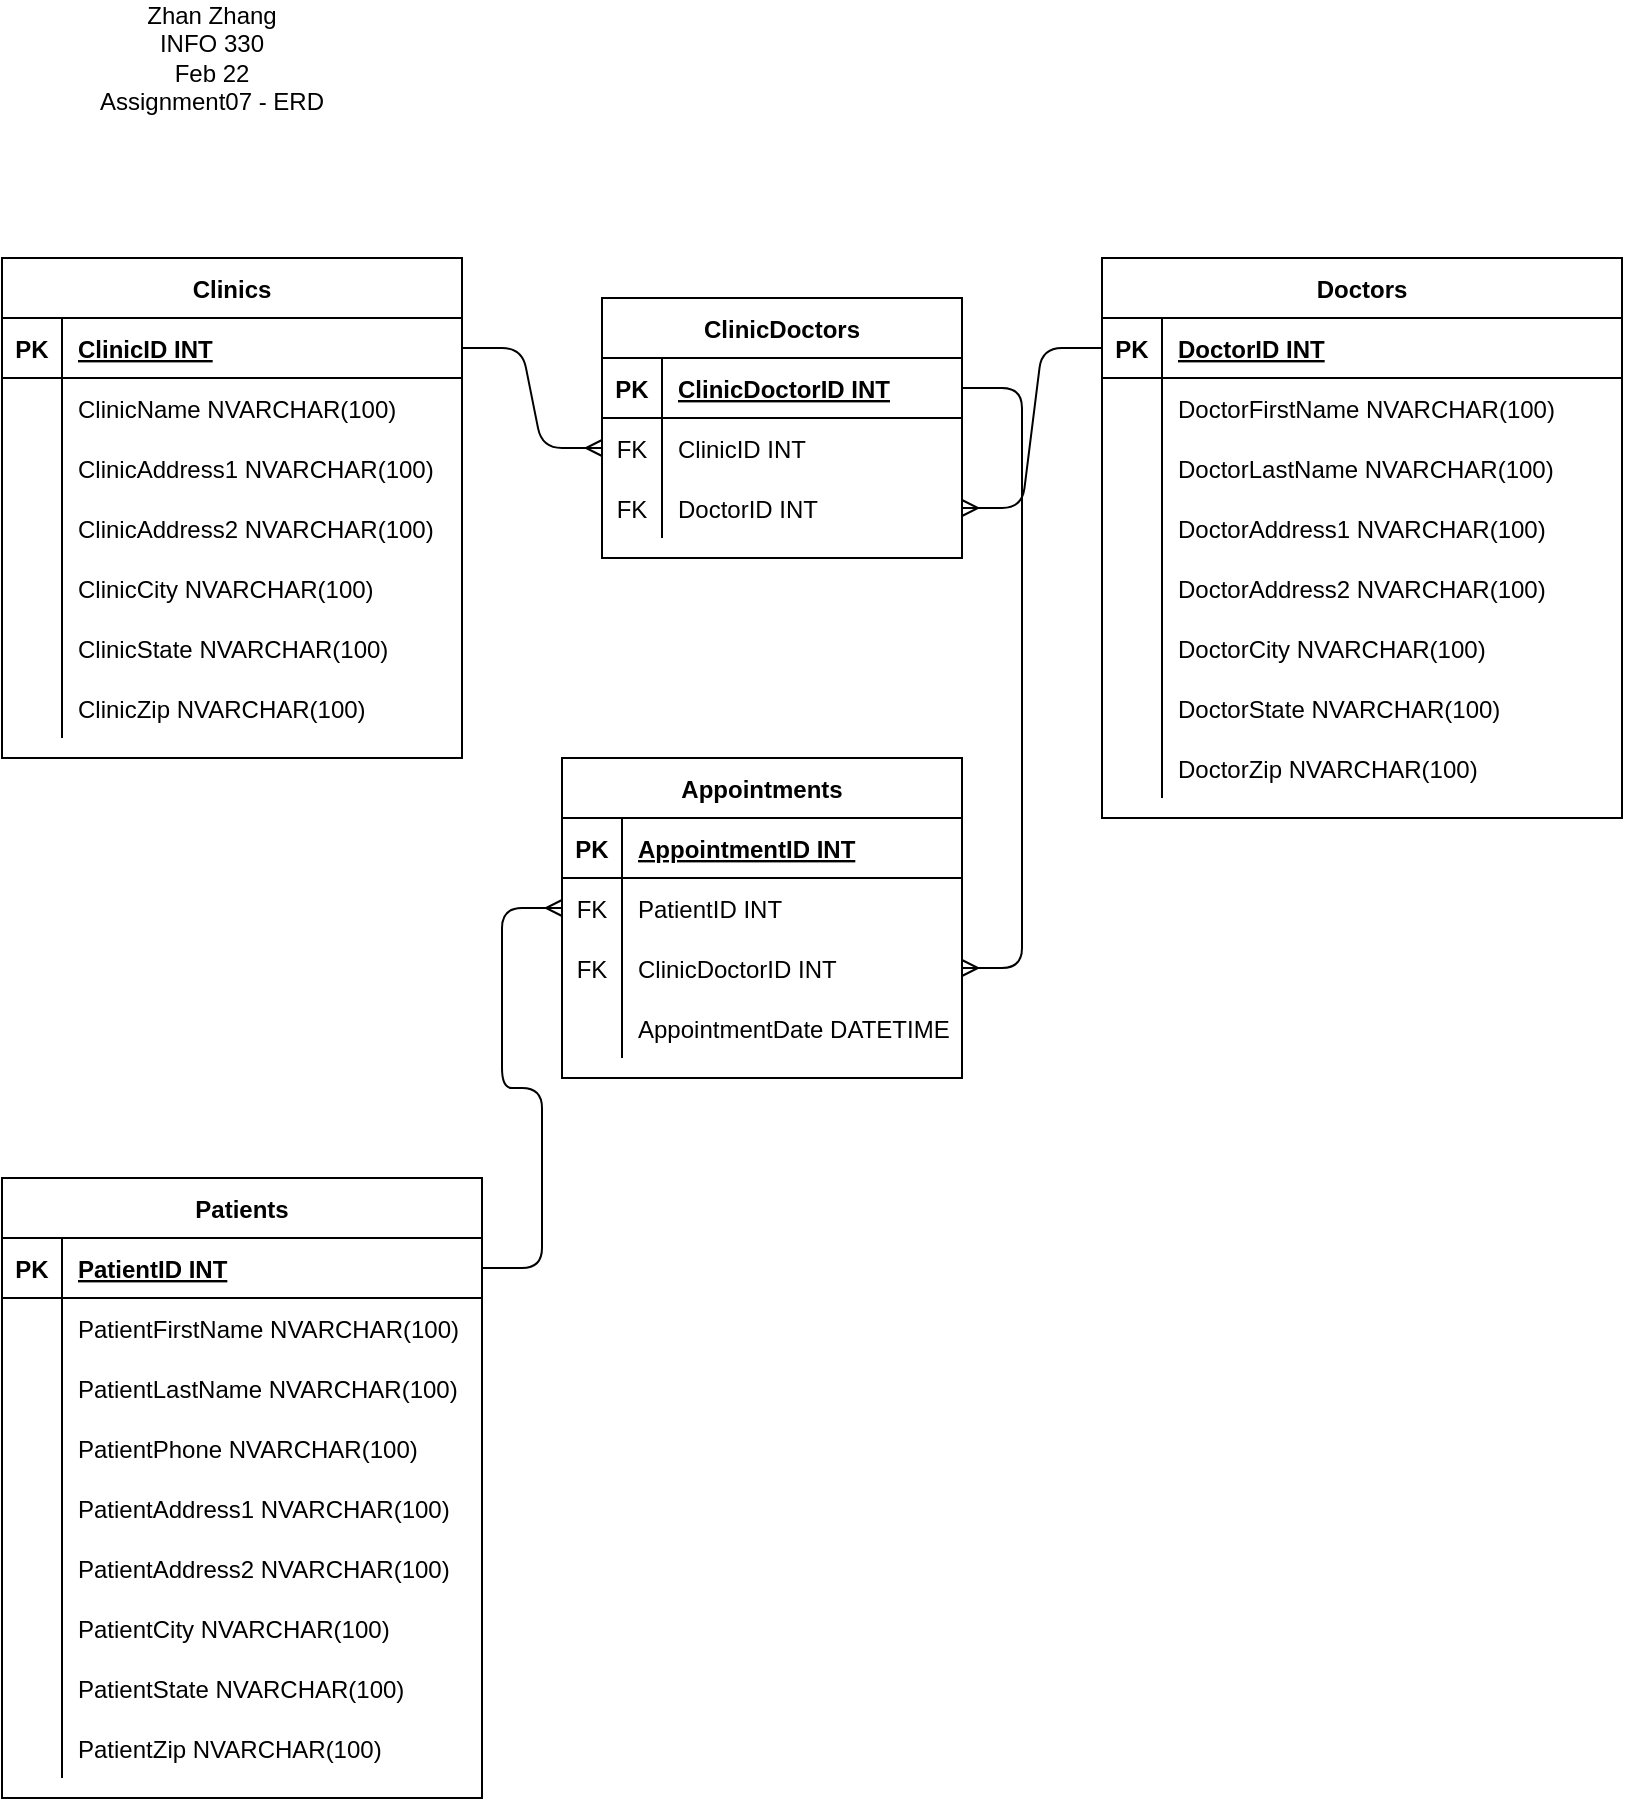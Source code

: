 <mxfile version="14.3.0" type="device"><diagram id="aF7UQTF5uLrmJ9VG8_SE" name="Page-1"><mxGraphModel dx="1246" dy="657" grid="1" gridSize="10" guides="1" tooltips="1" connect="1" arrows="1" fold="1" page="1" pageScale="1" pageWidth="850" pageHeight="1100" math="0" shadow="0"><root><mxCell id="0"/><mxCell id="1" parent="0"/><mxCell id="ycX-YmYcvT_QEKWOyHfh-1" value="Doctors" style="shape=table;startSize=30;container=1;collapsible=1;childLayout=tableLayout;fixedRows=1;rowLines=0;fontStyle=1;align=center;resizeLast=1;" vertex="1" parent="1"><mxGeometry x="580" y="170" width="260" height="280" as="geometry"/></mxCell><mxCell id="ycX-YmYcvT_QEKWOyHfh-2" value="" style="shape=partialRectangle;collapsible=0;dropTarget=0;pointerEvents=0;fillColor=none;top=0;left=0;bottom=1;right=0;points=[[0,0.5],[1,0.5]];portConstraint=eastwest;" vertex="1" parent="ycX-YmYcvT_QEKWOyHfh-1"><mxGeometry y="30" width="260" height="30" as="geometry"/></mxCell><mxCell id="ycX-YmYcvT_QEKWOyHfh-3" value="PK" style="shape=partialRectangle;connectable=0;fillColor=none;top=0;left=0;bottom=0;right=0;fontStyle=1;overflow=hidden;" vertex="1" parent="ycX-YmYcvT_QEKWOyHfh-2"><mxGeometry width="30" height="30" as="geometry"/></mxCell><mxCell id="ycX-YmYcvT_QEKWOyHfh-4" value="DoctorID INT" style="shape=partialRectangle;connectable=0;fillColor=none;top=0;left=0;bottom=0;right=0;align=left;spacingLeft=6;fontStyle=5;overflow=hidden;" vertex="1" parent="ycX-YmYcvT_QEKWOyHfh-2"><mxGeometry x="30" width="230" height="30" as="geometry"/></mxCell><mxCell id="ycX-YmYcvT_QEKWOyHfh-5" value="" style="shape=partialRectangle;collapsible=0;dropTarget=0;pointerEvents=0;fillColor=none;top=0;left=0;bottom=0;right=0;points=[[0,0.5],[1,0.5]];portConstraint=eastwest;" vertex="1" parent="ycX-YmYcvT_QEKWOyHfh-1"><mxGeometry y="60" width="260" height="30" as="geometry"/></mxCell><mxCell id="ycX-YmYcvT_QEKWOyHfh-6" value="" style="shape=partialRectangle;connectable=0;fillColor=none;top=0;left=0;bottom=0;right=0;editable=1;overflow=hidden;" vertex="1" parent="ycX-YmYcvT_QEKWOyHfh-5"><mxGeometry width="30" height="30" as="geometry"/></mxCell><mxCell id="ycX-YmYcvT_QEKWOyHfh-7" value="DoctorFirstName NVARCHAR(100)" style="shape=partialRectangle;connectable=0;fillColor=none;top=0;left=0;bottom=0;right=0;align=left;spacingLeft=6;overflow=hidden;" vertex="1" parent="ycX-YmYcvT_QEKWOyHfh-5"><mxGeometry x="30" width="230" height="30" as="geometry"/></mxCell><mxCell id="ycX-YmYcvT_QEKWOyHfh-8" value="" style="shape=partialRectangle;collapsible=0;dropTarget=0;pointerEvents=0;fillColor=none;top=0;left=0;bottom=0;right=0;points=[[0,0.5],[1,0.5]];portConstraint=eastwest;" vertex="1" parent="ycX-YmYcvT_QEKWOyHfh-1"><mxGeometry y="90" width="260" height="30" as="geometry"/></mxCell><mxCell id="ycX-YmYcvT_QEKWOyHfh-9" value="" style="shape=partialRectangle;connectable=0;fillColor=none;top=0;left=0;bottom=0;right=0;editable=1;overflow=hidden;" vertex="1" parent="ycX-YmYcvT_QEKWOyHfh-8"><mxGeometry width="30" height="30" as="geometry"/></mxCell><mxCell id="ycX-YmYcvT_QEKWOyHfh-10" value="DoctorLastName NVARCHAR(100)" style="shape=partialRectangle;connectable=0;fillColor=none;top=0;left=0;bottom=0;right=0;align=left;spacingLeft=6;overflow=hidden;" vertex="1" parent="ycX-YmYcvT_QEKWOyHfh-8"><mxGeometry x="30" width="230" height="30" as="geometry"/></mxCell><mxCell id="ycX-YmYcvT_QEKWOyHfh-11" value="" style="shape=partialRectangle;collapsible=0;dropTarget=0;pointerEvents=0;fillColor=none;top=0;left=0;bottom=0;right=0;points=[[0,0.5],[1,0.5]];portConstraint=eastwest;" vertex="1" parent="ycX-YmYcvT_QEKWOyHfh-1"><mxGeometry y="120" width="260" height="30" as="geometry"/></mxCell><mxCell id="ycX-YmYcvT_QEKWOyHfh-12" value="" style="shape=partialRectangle;connectable=0;fillColor=none;top=0;left=0;bottom=0;right=0;editable=1;overflow=hidden;" vertex="1" parent="ycX-YmYcvT_QEKWOyHfh-11"><mxGeometry width="30" height="30" as="geometry"/></mxCell><mxCell id="ycX-YmYcvT_QEKWOyHfh-13" value="DoctorAddress1 NVARCHAR(100)" style="shape=partialRectangle;connectable=0;fillColor=none;top=0;left=0;bottom=0;right=0;align=left;spacingLeft=6;overflow=hidden;" vertex="1" parent="ycX-YmYcvT_QEKWOyHfh-11"><mxGeometry x="30" width="230" height="30" as="geometry"/></mxCell><mxCell id="ycX-YmYcvT_QEKWOyHfh-36" value="" style="shape=partialRectangle;collapsible=0;dropTarget=0;pointerEvents=0;fillColor=none;top=0;left=0;bottom=0;right=0;points=[[0,0.5],[1,0.5]];portConstraint=eastwest;" vertex="1" parent="ycX-YmYcvT_QEKWOyHfh-1"><mxGeometry y="150" width="260" height="30" as="geometry"/></mxCell><mxCell id="ycX-YmYcvT_QEKWOyHfh-37" value="" style="shape=partialRectangle;connectable=0;fillColor=none;top=0;left=0;bottom=0;right=0;editable=1;overflow=hidden;" vertex="1" parent="ycX-YmYcvT_QEKWOyHfh-36"><mxGeometry width="30" height="30" as="geometry"/></mxCell><mxCell id="ycX-YmYcvT_QEKWOyHfh-38" value="DoctorAddress2 NVARCHAR(100)" style="shape=partialRectangle;connectable=0;fillColor=none;top=0;left=0;bottom=0;right=0;align=left;spacingLeft=6;overflow=hidden;" vertex="1" parent="ycX-YmYcvT_QEKWOyHfh-36"><mxGeometry x="30" width="230" height="30" as="geometry"/></mxCell><mxCell id="ycX-YmYcvT_QEKWOyHfh-39" value="" style="shape=partialRectangle;collapsible=0;dropTarget=0;pointerEvents=0;fillColor=none;top=0;left=0;bottom=0;right=0;points=[[0,0.5],[1,0.5]];portConstraint=eastwest;" vertex="1" parent="ycX-YmYcvT_QEKWOyHfh-1"><mxGeometry y="180" width="260" height="30" as="geometry"/></mxCell><mxCell id="ycX-YmYcvT_QEKWOyHfh-40" value="" style="shape=partialRectangle;connectable=0;fillColor=none;top=0;left=0;bottom=0;right=0;editable=1;overflow=hidden;" vertex="1" parent="ycX-YmYcvT_QEKWOyHfh-39"><mxGeometry width="30" height="30" as="geometry"/></mxCell><mxCell id="ycX-YmYcvT_QEKWOyHfh-41" value="DoctorCity NVARCHAR(100)" style="shape=partialRectangle;connectable=0;fillColor=none;top=0;left=0;bottom=0;right=0;align=left;spacingLeft=6;overflow=hidden;" vertex="1" parent="ycX-YmYcvT_QEKWOyHfh-39"><mxGeometry x="30" width="230" height="30" as="geometry"/></mxCell><mxCell id="ycX-YmYcvT_QEKWOyHfh-42" value="" style="shape=partialRectangle;collapsible=0;dropTarget=0;pointerEvents=0;fillColor=none;top=0;left=0;bottom=0;right=0;points=[[0,0.5],[1,0.5]];portConstraint=eastwest;" vertex="1" parent="ycX-YmYcvT_QEKWOyHfh-1"><mxGeometry y="210" width="260" height="30" as="geometry"/></mxCell><mxCell id="ycX-YmYcvT_QEKWOyHfh-43" value="" style="shape=partialRectangle;connectable=0;fillColor=none;top=0;left=0;bottom=0;right=0;editable=1;overflow=hidden;" vertex="1" parent="ycX-YmYcvT_QEKWOyHfh-42"><mxGeometry width="30" height="30" as="geometry"/></mxCell><mxCell id="ycX-YmYcvT_QEKWOyHfh-44" value="DoctorState NVARCHAR(100)" style="shape=partialRectangle;connectable=0;fillColor=none;top=0;left=0;bottom=0;right=0;align=left;spacingLeft=6;overflow=hidden;" vertex="1" parent="ycX-YmYcvT_QEKWOyHfh-42"><mxGeometry x="30" width="230" height="30" as="geometry"/></mxCell><mxCell id="ycX-YmYcvT_QEKWOyHfh-45" value="" style="shape=partialRectangle;collapsible=0;dropTarget=0;pointerEvents=0;fillColor=none;top=0;left=0;bottom=0;right=0;points=[[0,0.5],[1,0.5]];portConstraint=eastwest;" vertex="1" parent="ycX-YmYcvT_QEKWOyHfh-1"><mxGeometry y="240" width="260" height="30" as="geometry"/></mxCell><mxCell id="ycX-YmYcvT_QEKWOyHfh-46" value="" style="shape=partialRectangle;connectable=0;fillColor=none;top=0;left=0;bottom=0;right=0;editable=1;overflow=hidden;" vertex="1" parent="ycX-YmYcvT_QEKWOyHfh-45"><mxGeometry width="30" height="30" as="geometry"/></mxCell><mxCell id="ycX-YmYcvT_QEKWOyHfh-47" value="DoctorZip NVARCHAR(100)" style="shape=partialRectangle;connectable=0;fillColor=none;top=0;left=0;bottom=0;right=0;align=left;spacingLeft=6;overflow=hidden;" vertex="1" parent="ycX-YmYcvT_QEKWOyHfh-45"><mxGeometry x="30" width="230" height="30" as="geometry"/></mxCell><mxCell id="ycX-YmYcvT_QEKWOyHfh-14" value="Clinics" style="shape=table;startSize=30;container=1;collapsible=1;childLayout=tableLayout;fixedRows=1;rowLines=0;fontStyle=1;align=center;resizeLast=1;" vertex="1" parent="1"><mxGeometry x="30" y="170" width="230" height="250" as="geometry"/></mxCell><mxCell id="ycX-YmYcvT_QEKWOyHfh-15" value="" style="shape=partialRectangle;collapsible=0;dropTarget=0;pointerEvents=0;fillColor=none;top=0;left=0;bottom=1;right=0;points=[[0,0.5],[1,0.5]];portConstraint=eastwest;" vertex="1" parent="ycX-YmYcvT_QEKWOyHfh-14"><mxGeometry y="30" width="230" height="30" as="geometry"/></mxCell><mxCell id="ycX-YmYcvT_QEKWOyHfh-16" value="PK" style="shape=partialRectangle;connectable=0;fillColor=none;top=0;left=0;bottom=0;right=0;fontStyle=1;overflow=hidden;" vertex="1" parent="ycX-YmYcvT_QEKWOyHfh-15"><mxGeometry width="30" height="30" as="geometry"/></mxCell><mxCell id="ycX-YmYcvT_QEKWOyHfh-17" value="ClinicID INT" style="shape=partialRectangle;connectable=0;fillColor=none;top=0;left=0;bottom=0;right=0;align=left;spacingLeft=6;fontStyle=5;overflow=hidden;" vertex="1" parent="ycX-YmYcvT_QEKWOyHfh-15"><mxGeometry x="30" width="200" height="30" as="geometry"/></mxCell><mxCell id="ycX-YmYcvT_QEKWOyHfh-18" value="" style="shape=partialRectangle;collapsible=0;dropTarget=0;pointerEvents=0;fillColor=none;top=0;left=0;bottom=0;right=0;points=[[0,0.5],[1,0.5]];portConstraint=eastwest;" vertex="1" parent="ycX-YmYcvT_QEKWOyHfh-14"><mxGeometry y="60" width="230" height="30" as="geometry"/></mxCell><mxCell id="ycX-YmYcvT_QEKWOyHfh-19" value="" style="shape=partialRectangle;connectable=0;fillColor=none;top=0;left=0;bottom=0;right=0;editable=1;overflow=hidden;" vertex="1" parent="ycX-YmYcvT_QEKWOyHfh-18"><mxGeometry width="30" height="30" as="geometry"/></mxCell><mxCell id="ycX-YmYcvT_QEKWOyHfh-20" value="ClinicName NVARCHAR(100)" style="shape=partialRectangle;connectable=0;fillColor=none;top=0;left=0;bottom=0;right=0;align=left;spacingLeft=6;overflow=hidden;" vertex="1" parent="ycX-YmYcvT_QEKWOyHfh-18"><mxGeometry x="30" width="200" height="30" as="geometry"/></mxCell><mxCell id="ycX-YmYcvT_QEKWOyHfh-21" value="" style="shape=partialRectangle;collapsible=0;dropTarget=0;pointerEvents=0;fillColor=none;top=0;left=0;bottom=0;right=0;points=[[0,0.5],[1,0.5]];portConstraint=eastwest;" vertex="1" parent="ycX-YmYcvT_QEKWOyHfh-14"><mxGeometry y="90" width="230" height="30" as="geometry"/></mxCell><mxCell id="ycX-YmYcvT_QEKWOyHfh-22" value="" style="shape=partialRectangle;connectable=0;fillColor=none;top=0;left=0;bottom=0;right=0;editable=1;overflow=hidden;" vertex="1" parent="ycX-YmYcvT_QEKWOyHfh-21"><mxGeometry width="30" height="30" as="geometry"/></mxCell><mxCell id="ycX-YmYcvT_QEKWOyHfh-23" value="ClinicAddress1 NVARCHAR(100)" style="shape=partialRectangle;connectable=0;fillColor=none;top=0;left=0;bottom=0;right=0;align=left;spacingLeft=6;overflow=hidden;" vertex="1" parent="ycX-YmYcvT_QEKWOyHfh-21"><mxGeometry x="30" width="200" height="30" as="geometry"/></mxCell><mxCell id="ycX-YmYcvT_QEKWOyHfh-24" value="" style="shape=partialRectangle;collapsible=0;dropTarget=0;pointerEvents=0;fillColor=none;top=0;left=0;bottom=0;right=0;points=[[0,0.5],[1,0.5]];portConstraint=eastwest;" vertex="1" parent="ycX-YmYcvT_QEKWOyHfh-14"><mxGeometry y="120" width="230" height="30" as="geometry"/></mxCell><mxCell id="ycX-YmYcvT_QEKWOyHfh-25" value="" style="shape=partialRectangle;connectable=0;fillColor=none;top=0;left=0;bottom=0;right=0;editable=1;overflow=hidden;" vertex="1" parent="ycX-YmYcvT_QEKWOyHfh-24"><mxGeometry width="30" height="30" as="geometry"/></mxCell><mxCell id="ycX-YmYcvT_QEKWOyHfh-26" value="ClinicAddress2 NVARCHAR(100)" style="shape=partialRectangle;connectable=0;fillColor=none;top=0;left=0;bottom=0;right=0;align=left;spacingLeft=6;overflow=hidden;" vertex="1" parent="ycX-YmYcvT_QEKWOyHfh-24"><mxGeometry x="30" width="200" height="30" as="geometry"/></mxCell><mxCell id="ycX-YmYcvT_QEKWOyHfh-27" value="" style="shape=partialRectangle;collapsible=0;dropTarget=0;pointerEvents=0;fillColor=none;top=0;left=0;bottom=0;right=0;points=[[0,0.5],[1,0.5]];portConstraint=eastwest;" vertex="1" parent="ycX-YmYcvT_QEKWOyHfh-14"><mxGeometry y="150" width="230" height="30" as="geometry"/></mxCell><mxCell id="ycX-YmYcvT_QEKWOyHfh-28" value="" style="shape=partialRectangle;connectable=0;fillColor=none;top=0;left=0;bottom=0;right=0;editable=1;overflow=hidden;" vertex="1" parent="ycX-YmYcvT_QEKWOyHfh-27"><mxGeometry width="30" height="30" as="geometry"/></mxCell><mxCell id="ycX-YmYcvT_QEKWOyHfh-29" value="ClinicCity NVARCHAR(100)" style="shape=partialRectangle;connectable=0;fillColor=none;top=0;left=0;bottom=0;right=0;align=left;spacingLeft=6;overflow=hidden;" vertex="1" parent="ycX-YmYcvT_QEKWOyHfh-27"><mxGeometry x="30" width="200" height="30" as="geometry"/></mxCell><mxCell id="ycX-YmYcvT_QEKWOyHfh-30" value="" style="shape=partialRectangle;collapsible=0;dropTarget=0;pointerEvents=0;fillColor=none;top=0;left=0;bottom=0;right=0;points=[[0,0.5],[1,0.5]];portConstraint=eastwest;" vertex="1" parent="ycX-YmYcvT_QEKWOyHfh-14"><mxGeometry y="180" width="230" height="30" as="geometry"/></mxCell><mxCell id="ycX-YmYcvT_QEKWOyHfh-31" value="" style="shape=partialRectangle;connectable=0;fillColor=none;top=0;left=0;bottom=0;right=0;editable=1;overflow=hidden;" vertex="1" parent="ycX-YmYcvT_QEKWOyHfh-30"><mxGeometry width="30" height="30" as="geometry"/></mxCell><mxCell id="ycX-YmYcvT_QEKWOyHfh-32" value="ClinicState NVARCHAR(100)" style="shape=partialRectangle;connectable=0;fillColor=none;top=0;left=0;bottom=0;right=0;align=left;spacingLeft=6;overflow=hidden;" vertex="1" parent="ycX-YmYcvT_QEKWOyHfh-30"><mxGeometry x="30" width="200" height="30" as="geometry"/></mxCell><mxCell id="ycX-YmYcvT_QEKWOyHfh-33" value="" style="shape=partialRectangle;collapsible=0;dropTarget=0;pointerEvents=0;fillColor=none;top=0;left=0;bottom=0;right=0;points=[[0,0.5],[1,0.5]];portConstraint=eastwest;" vertex="1" parent="ycX-YmYcvT_QEKWOyHfh-14"><mxGeometry y="210" width="230" height="30" as="geometry"/></mxCell><mxCell id="ycX-YmYcvT_QEKWOyHfh-34" value="" style="shape=partialRectangle;connectable=0;fillColor=none;top=0;left=0;bottom=0;right=0;editable=1;overflow=hidden;" vertex="1" parent="ycX-YmYcvT_QEKWOyHfh-33"><mxGeometry width="30" height="30" as="geometry"/></mxCell><mxCell id="ycX-YmYcvT_QEKWOyHfh-35" value="ClinicZip NVARCHAR(100)" style="shape=partialRectangle;connectable=0;fillColor=none;top=0;left=0;bottom=0;right=0;align=left;spacingLeft=6;overflow=hidden;" vertex="1" parent="ycX-YmYcvT_QEKWOyHfh-33"><mxGeometry x="30" width="200" height="30" as="geometry"/></mxCell><mxCell id="ycX-YmYcvT_QEKWOyHfh-48" value="Patients" style="shape=table;startSize=30;container=1;collapsible=1;childLayout=tableLayout;fixedRows=1;rowLines=0;fontStyle=1;align=center;resizeLast=1;" vertex="1" parent="1"><mxGeometry x="30" y="630" width="240" height="310" as="geometry"/></mxCell><mxCell id="ycX-YmYcvT_QEKWOyHfh-49" value="" style="shape=partialRectangle;collapsible=0;dropTarget=0;pointerEvents=0;fillColor=none;top=0;left=0;bottom=1;right=0;points=[[0,0.5],[1,0.5]];portConstraint=eastwest;" vertex="1" parent="ycX-YmYcvT_QEKWOyHfh-48"><mxGeometry y="30" width="240" height="30" as="geometry"/></mxCell><mxCell id="ycX-YmYcvT_QEKWOyHfh-50" value="PK" style="shape=partialRectangle;connectable=0;fillColor=none;top=0;left=0;bottom=0;right=0;fontStyle=1;overflow=hidden;" vertex="1" parent="ycX-YmYcvT_QEKWOyHfh-49"><mxGeometry width="30" height="30" as="geometry"/></mxCell><mxCell id="ycX-YmYcvT_QEKWOyHfh-51" value="PatientID INT" style="shape=partialRectangle;connectable=0;fillColor=none;top=0;left=0;bottom=0;right=0;align=left;spacingLeft=6;fontStyle=5;overflow=hidden;" vertex="1" parent="ycX-YmYcvT_QEKWOyHfh-49"><mxGeometry x="30" width="210" height="30" as="geometry"/></mxCell><mxCell id="ycX-YmYcvT_QEKWOyHfh-52" value="" style="shape=partialRectangle;collapsible=0;dropTarget=0;pointerEvents=0;fillColor=none;top=0;left=0;bottom=0;right=0;points=[[0,0.5],[1,0.5]];portConstraint=eastwest;" vertex="1" parent="ycX-YmYcvT_QEKWOyHfh-48"><mxGeometry y="60" width="240" height="30" as="geometry"/></mxCell><mxCell id="ycX-YmYcvT_QEKWOyHfh-53" value="" style="shape=partialRectangle;connectable=0;fillColor=none;top=0;left=0;bottom=0;right=0;editable=1;overflow=hidden;" vertex="1" parent="ycX-YmYcvT_QEKWOyHfh-52"><mxGeometry width="30" height="30" as="geometry"/></mxCell><mxCell id="ycX-YmYcvT_QEKWOyHfh-54" value="PatientFirstName NVARCHAR(100)" style="shape=partialRectangle;connectable=0;fillColor=none;top=0;left=0;bottom=0;right=0;align=left;spacingLeft=6;overflow=hidden;" vertex="1" parent="ycX-YmYcvT_QEKWOyHfh-52"><mxGeometry x="30" width="210" height="30" as="geometry"/></mxCell><mxCell id="ycX-YmYcvT_QEKWOyHfh-55" value="" style="shape=partialRectangle;collapsible=0;dropTarget=0;pointerEvents=0;fillColor=none;top=0;left=0;bottom=0;right=0;points=[[0,0.5],[1,0.5]];portConstraint=eastwest;" vertex="1" parent="ycX-YmYcvT_QEKWOyHfh-48"><mxGeometry y="90" width="240" height="30" as="geometry"/></mxCell><mxCell id="ycX-YmYcvT_QEKWOyHfh-56" value="" style="shape=partialRectangle;connectable=0;fillColor=none;top=0;left=0;bottom=0;right=0;editable=1;overflow=hidden;" vertex="1" parent="ycX-YmYcvT_QEKWOyHfh-55"><mxGeometry width="30" height="30" as="geometry"/></mxCell><mxCell id="ycX-YmYcvT_QEKWOyHfh-57" value="PatientLastName NVARCHAR(100)" style="shape=partialRectangle;connectable=0;fillColor=none;top=0;left=0;bottom=0;right=0;align=left;spacingLeft=6;overflow=hidden;" vertex="1" parent="ycX-YmYcvT_QEKWOyHfh-55"><mxGeometry x="30" width="210" height="30" as="geometry"/></mxCell><mxCell id="ycX-YmYcvT_QEKWOyHfh-58" value="" style="shape=partialRectangle;collapsible=0;dropTarget=0;pointerEvents=0;fillColor=none;top=0;left=0;bottom=0;right=0;points=[[0,0.5],[1,0.5]];portConstraint=eastwest;" vertex="1" parent="ycX-YmYcvT_QEKWOyHfh-48"><mxGeometry y="120" width="240" height="30" as="geometry"/></mxCell><mxCell id="ycX-YmYcvT_QEKWOyHfh-59" value="" style="shape=partialRectangle;connectable=0;fillColor=none;top=0;left=0;bottom=0;right=0;editable=1;overflow=hidden;" vertex="1" parent="ycX-YmYcvT_QEKWOyHfh-58"><mxGeometry width="30" height="30" as="geometry"/></mxCell><mxCell id="ycX-YmYcvT_QEKWOyHfh-60" value="PatientPhone NVARCHAR(100)" style="shape=partialRectangle;connectable=0;fillColor=none;top=0;left=0;bottom=0;right=0;align=left;spacingLeft=6;overflow=hidden;" vertex="1" parent="ycX-YmYcvT_QEKWOyHfh-58"><mxGeometry x="30" width="210" height="30" as="geometry"/></mxCell><mxCell id="ycX-YmYcvT_QEKWOyHfh-64" value="" style="shape=partialRectangle;collapsible=0;dropTarget=0;pointerEvents=0;fillColor=none;top=0;left=0;bottom=0;right=0;points=[[0,0.5],[1,0.5]];portConstraint=eastwest;" vertex="1" parent="ycX-YmYcvT_QEKWOyHfh-48"><mxGeometry y="150" width="240" height="30" as="geometry"/></mxCell><mxCell id="ycX-YmYcvT_QEKWOyHfh-65" value="" style="shape=partialRectangle;connectable=0;fillColor=none;top=0;left=0;bottom=0;right=0;editable=1;overflow=hidden;" vertex="1" parent="ycX-YmYcvT_QEKWOyHfh-64"><mxGeometry width="30" height="30" as="geometry"/></mxCell><mxCell id="ycX-YmYcvT_QEKWOyHfh-66" value="PatientAddress1 NVARCHAR(100)" style="shape=partialRectangle;connectable=0;fillColor=none;top=0;left=0;bottom=0;right=0;align=left;spacingLeft=6;overflow=hidden;" vertex="1" parent="ycX-YmYcvT_QEKWOyHfh-64"><mxGeometry x="30" width="210" height="30" as="geometry"/></mxCell><mxCell id="ycX-YmYcvT_QEKWOyHfh-67" value="" style="shape=partialRectangle;collapsible=0;dropTarget=0;pointerEvents=0;fillColor=none;top=0;left=0;bottom=0;right=0;points=[[0,0.5],[1,0.5]];portConstraint=eastwest;" vertex="1" parent="ycX-YmYcvT_QEKWOyHfh-48"><mxGeometry y="180" width="240" height="30" as="geometry"/></mxCell><mxCell id="ycX-YmYcvT_QEKWOyHfh-68" value="" style="shape=partialRectangle;connectable=0;fillColor=none;top=0;left=0;bottom=0;right=0;editable=1;overflow=hidden;" vertex="1" parent="ycX-YmYcvT_QEKWOyHfh-67"><mxGeometry width="30" height="30" as="geometry"/></mxCell><mxCell id="ycX-YmYcvT_QEKWOyHfh-69" value="PatientAddress2 NVARCHAR(100)" style="shape=partialRectangle;connectable=0;fillColor=none;top=0;left=0;bottom=0;right=0;align=left;spacingLeft=6;overflow=hidden;" vertex="1" parent="ycX-YmYcvT_QEKWOyHfh-67"><mxGeometry x="30" width="210" height="30" as="geometry"/></mxCell><mxCell id="ycX-YmYcvT_QEKWOyHfh-70" value="" style="shape=partialRectangle;collapsible=0;dropTarget=0;pointerEvents=0;fillColor=none;top=0;left=0;bottom=0;right=0;points=[[0,0.5],[1,0.5]];portConstraint=eastwest;" vertex="1" parent="ycX-YmYcvT_QEKWOyHfh-48"><mxGeometry y="210" width="240" height="30" as="geometry"/></mxCell><mxCell id="ycX-YmYcvT_QEKWOyHfh-71" value="" style="shape=partialRectangle;connectable=0;fillColor=none;top=0;left=0;bottom=0;right=0;editable=1;overflow=hidden;" vertex="1" parent="ycX-YmYcvT_QEKWOyHfh-70"><mxGeometry width="30" height="30" as="geometry"/></mxCell><mxCell id="ycX-YmYcvT_QEKWOyHfh-72" value="PatientCity NVARCHAR(100)" style="shape=partialRectangle;connectable=0;fillColor=none;top=0;left=0;bottom=0;right=0;align=left;spacingLeft=6;overflow=hidden;" vertex="1" parent="ycX-YmYcvT_QEKWOyHfh-70"><mxGeometry x="30" width="210" height="30" as="geometry"/></mxCell><mxCell id="ycX-YmYcvT_QEKWOyHfh-73" value="" style="shape=partialRectangle;collapsible=0;dropTarget=0;pointerEvents=0;fillColor=none;top=0;left=0;bottom=0;right=0;points=[[0,0.5],[1,0.5]];portConstraint=eastwest;" vertex="1" parent="ycX-YmYcvT_QEKWOyHfh-48"><mxGeometry y="240" width="240" height="30" as="geometry"/></mxCell><mxCell id="ycX-YmYcvT_QEKWOyHfh-74" value="" style="shape=partialRectangle;connectable=0;fillColor=none;top=0;left=0;bottom=0;right=0;editable=1;overflow=hidden;" vertex="1" parent="ycX-YmYcvT_QEKWOyHfh-73"><mxGeometry width="30" height="30" as="geometry"/></mxCell><mxCell id="ycX-YmYcvT_QEKWOyHfh-75" value="PatientState NVARCHAR(100)" style="shape=partialRectangle;connectable=0;fillColor=none;top=0;left=0;bottom=0;right=0;align=left;spacingLeft=6;overflow=hidden;" vertex="1" parent="ycX-YmYcvT_QEKWOyHfh-73"><mxGeometry x="30" width="210" height="30" as="geometry"/></mxCell><mxCell id="ycX-YmYcvT_QEKWOyHfh-76" value="" style="shape=partialRectangle;collapsible=0;dropTarget=0;pointerEvents=0;fillColor=none;top=0;left=0;bottom=0;right=0;points=[[0,0.5],[1,0.5]];portConstraint=eastwest;" vertex="1" parent="ycX-YmYcvT_QEKWOyHfh-48"><mxGeometry y="270" width="240" height="30" as="geometry"/></mxCell><mxCell id="ycX-YmYcvT_QEKWOyHfh-77" value="" style="shape=partialRectangle;connectable=0;fillColor=none;top=0;left=0;bottom=0;right=0;editable=1;overflow=hidden;" vertex="1" parent="ycX-YmYcvT_QEKWOyHfh-76"><mxGeometry width="30" height="30" as="geometry"/></mxCell><mxCell id="ycX-YmYcvT_QEKWOyHfh-78" value="PatientZip NVARCHAR(100)" style="shape=partialRectangle;connectable=0;fillColor=none;top=0;left=0;bottom=0;right=0;align=left;spacingLeft=6;overflow=hidden;" vertex="1" parent="ycX-YmYcvT_QEKWOyHfh-76"><mxGeometry x="30" width="210" height="30" as="geometry"/></mxCell><mxCell id="ycX-YmYcvT_QEKWOyHfh-79" value="Appointments" style="shape=table;startSize=30;container=1;collapsible=1;childLayout=tableLayout;fixedRows=1;rowLines=0;fontStyle=1;align=center;resizeLast=1;" vertex="1" parent="1"><mxGeometry x="310" y="420" width="200" height="160" as="geometry"/></mxCell><mxCell id="ycX-YmYcvT_QEKWOyHfh-80" value="" style="shape=partialRectangle;collapsible=0;dropTarget=0;pointerEvents=0;fillColor=none;top=0;left=0;bottom=1;right=0;points=[[0,0.5],[1,0.5]];portConstraint=eastwest;" vertex="1" parent="ycX-YmYcvT_QEKWOyHfh-79"><mxGeometry y="30" width="200" height="30" as="geometry"/></mxCell><mxCell id="ycX-YmYcvT_QEKWOyHfh-81" value="PK" style="shape=partialRectangle;connectable=0;fillColor=none;top=0;left=0;bottom=0;right=0;fontStyle=1;overflow=hidden;" vertex="1" parent="ycX-YmYcvT_QEKWOyHfh-80"><mxGeometry width="30" height="30" as="geometry"/></mxCell><mxCell id="ycX-YmYcvT_QEKWOyHfh-82" value="AppointmentID INT" style="shape=partialRectangle;connectable=0;fillColor=none;top=0;left=0;bottom=0;right=0;align=left;spacingLeft=6;fontStyle=5;overflow=hidden;" vertex="1" parent="ycX-YmYcvT_QEKWOyHfh-80"><mxGeometry x="30" width="170" height="30" as="geometry"/></mxCell><mxCell id="ycX-YmYcvT_QEKWOyHfh-83" value="" style="shape=partialRectangle;collapsible=0;dropTarget=0;pointerEvents=0;fillColor=none;top=0;left=0;bottom=0;right=0;points=[[0,0.5],[1,0.5]];portConstraint=eastwest;" vertex="1" parent="ycX-YmYcvT_QEKWOyHfh-79"><mxGeometry y="60" width="200" height="30" as="geometry"/></mxCell><mxCell id="ycX-YmYcvT_QEKWOyHfh-84" value="FK" style="shape=partialRectangle;connectable=0;fillColor=none;top=0;left=0;bottom=0;right=0;editable=1;overflow=hidden;" vertex="1" parent="ycX-YmYcvT_QEKWOyHfh-83"><mxGeometry width="30" height="30" as="geometry"/></mxCell><mxCell id="ycX-YmYcvT_QEKWOyHfh-85" value="PatientID INT" style="shape=partialRectangle;connectable=0;fillColor=none;top=0;left=0;bottom=0;right=0;align=left;spacingLeft=6;overflow=hidden;" vertex="1" parent="ycX-YmYcvT_QEKWOyHfh-83"><mxGeometry x="30" width="170" height="30" as="geometry"/></mxCell><mxCell id="ycX-YmYcvT_QEKWOyHfh-86" value="" style="shape=partialRectangle;collapsible=0;dropTarget=0;pointerEvents=0;fillColor=none;top=0;left=0;bottom=0;right=0;points=[[0,0.5],[1,0.5]];portConstraint=eastwest;" vertex="1" parent="ycX-YmYcvT_QEKWOyHfh-79"><mxGeometry y="90" width="200" height="30" as="geometry"/></mxCell><mxCell id="ycX-YmYcvT_QEKWOyHfh-87" value="FK" style="shape=partialRectangle;connectable=0;fillColor=none;top=0;left=0;bottom=0;right=0;editable=1;overflow=hidden;" vertex="1" parent="ycX-YmYcvT_QEKWOyHfh-86"><mxGeometry width="30" height="30" as="geometry"/></mxCell><mxCell id="ycX-YmYcvT_QEKWOyHfh-88" value="ClinicDoctorID INT" style="shape=partialRectangle;connectable=0;fillColor=none;top=0;left=0;bottom=0;right=0;align=left;spacingLeft=6;overflow=hidden;" vertex="1" parent="ycX-YmYcvT_QEKWOyHfh-86"><mxGeometry x="30" width="170" height="30" as="geometry"/></mxCell><mxCell id="ycX-YmYcvT_QEKWOyHfh-93" value="" style="shape=partialRectangle;collapsible=0;dropTarget=0;pointerEvents=0;fillColor=none;top=0;left=0;bottom=0;right=0;points=[[0,0.5],[1,0.5]];portConstraint=eastwest;" vertex="1" parent="ycX-YmYcvT_QEKWOyHfh-79"><mxGeometry y="120" width="200" height="30" as="geometry"/></mxCell><mxCell id="ycX-YmYcvT_QEKWOyHfh-94" value="" style="shape=partialRectangle;connectable=0;fillColor=none;top=0;left=0;bottom=0;right=0;editable=1;overflow=hidden;" vertex="1" parent="ycX-YmYcvT_QEKWOyHfh-93"><mxGeometry width="30" height="30" as="geometry"/></mxCell><mxCell id="ycX-YmYcvT_QEKWOyHfh-95" value="AppointmentDate DATETIME" style="shape=partialRectangle;connectable=0;fillColor=none;top=0;left=0;bottom=0;right=0;align=left;spacingLeft=6;overflow=hidden;" vertex="1" parent="ycX-YmYcvT_QEKWOyHfh-93"><mxGeometry x="30" width="170" height="30" as="geometry"/></mxCell><mxCell id="ycX-YmYcvT_QEKWOyHfh-92" value="" style="edgeStyle=entityRelationEdgeStyle;fontSize=12;html=1;endArrow=ERmany;exitX=1;exitY=0.5;exitDx=0;exitDy=0;entryX=0;entryY=0.5;entryDx=0;entryDy=0;" edge="1" parent="1" source="ycX-YmYcvT_QEKWOyHfh-49" target="ycX-YmYcvT_QEKWOyHfh-83"><mxGeometry width="100" height="100" relative="1" as="geometry"><mxPoint x="370" y="560" as="sourcePoint"/><mxPoint x="300" y="495" as="targetPoint"/></mxGeometry></mxCell><mxCell id="ycX-YmYcvT_QEKWOyHfh-96" value="ClinicDoctors" style="shape=table;startSize=30;container=1;collapsible=1;childLayout=tableLayout;fixedRows=1;rowLines=0;fontStyle=1;align=center;resizeLast=1;" vertex="1" parent="1"><mxGeometry x="330" y="190" width="180" height="130" as="geometry"/></mxCell><mxCell id="ycX-YmYcvT_QEKWOyHfh-97" value="" style="shape=partialRectangle;collapsible=0;dropTarget=0;pointerEvents=0;fillColor=none;top=0;left=0;bottom=1;right=0;points=[[0,0.5],[1,0.5]];portConstraint=eastwest;" vertex="1" parent="ycX-YmYcvT_QEKWOyHfh-96"><mxGeometry y="30" width="180" height="30" as="geometry"/></mxCell><mxCell id="ycX-YmYcvT_QEKWOyHfh-98" value="PK" style="shape=partialRectangle;connectable=0;fillColor=none;top=0;left=0;bottom=0;right=0;fontStyle=1;overflow=hidden;" vertex="1" parent="ycX-YmYcvT_QEKWOyHfh-97"><mxGeometry width="30" height="30" as="geometry"/></mxCell><mxCell id="ycX-YmYcvT_QEKWOyHfh-99" value="ClinicDoctorID INT" style="shape=partialRectangle;connectable=0;fillColor=none;top=0;left=0;bottom=0;right=0;align=left;spacingLeft=6;fontStyle=5;overflow=hidden;" vertex="1" parent="ycX-YmYcvT_QEKWOyHfh-97"><mxGeometry x="30" width="150" height="30" as="geometry"/></mxCell><mxCell id="ycX-YmYcvT_QEKWOyHfh-100" value="" style="shape=partialRectangle;collapsible=0;dropTarget=0;pointerEvents=0;fillColor=none;top=0;left=0;bottom=0;right=0;points=[[0,0.5],[1,0.5]];portConstraint=eastwest;" vertex="1" parent="ycX-YmYcvT_QEKWOyHfh-96"><mxGeometry y="60" width="180" height="30" as="geometry"/></mxCell><mxCell id="ycX-YmYcvT_QEKWOyHfh-101" value="FK" style="shape=partialRectangle;connectable=0;fillColor=none;top=0;left=0;bottom=0;right=0;editable=1;overflow=hidden;" vertex="1" parent="ycX-YmYcvT_QEKWOyHfh-100"><mxGeometry width="30" height="30" as="geometry"/></mxCell><mxCell id="ycX-YmYcvT_QEKWOyHfh-102" value="ClinicID INT" style="shape=partialRectangle;connectable=0;fillColor=none;top=0;left=0;bottom=0;right=0;align=left;spacingLeft=6;overflow=hidden;" vertex="1" parent="ycX-YmYcvT_QEKWOyHfh-100"><mxGeometry x="30" width="150" height="30" as="geometry"/></mxCell><mxCell id="ycX-YmYcvT_QEKWOyHfh-103" value="" style="shape=partialRectangle;collapsible=0;dropTarget=0;pointerEvents=0;fillColor=none;top=0;left=0;bottom=0;right=0;points=[[0,0.5],[1,0.5]];portConstraint=eastwest;" vertex="1" parent="ycX-YmYcvT_QEKWOyHfh-96"><mxGeometry y="90" width="180" height="30" as="geometry"/></mxCell><mxCell id="ycX-YmYcvT_QEKWOyHfh-104" value="FK" style="shape=partialRectangle;connectable=0;fillColor=none;top=0;left=0;bottom=0;right=0;editable=1;overflow=hidden;" vertex="1" parent="ycX-YmYcvT_QEKWOyHfh-103"><mxGeometry width="30" height="30" as="geometry"/></mxCell><mxCell id="ycX-YmYcvT_QEKWOyHfh-105" value="DoctorID INT" style="shape=partialRectangle;connectable=0;fillColor=none;top=0;left=0;bottom=0;right=0;align=left;spacingLeft=6;overflow=hidden;" vertex="1" parent="ycX-YmYcvT_QEKWOyHfh-103"><mxGeometry x="30" width="150" height="30" as="geometry"/></mxCell><mxCell id="ycX-YmYcvT_QEKWOyHfh-109" value="" style="edgeStyle=entityRelationEdgeStyle;fontSize=12;html=1;endArrow=ERmany;exitX=1;exitY=0.5;exitDx=0;exitDy=0;entryX=0;entryY=0.5;entryDx=0;entryDy=0;" edge="1" parent="1" source="ycX-YmYcvT_QEKWOyHfh-15" target="ycX-YmYcvT_QEKWOyHfh-100"><mxGeometry width="100" height="100" relative="1" as="geometry"><mxPoint x="370" y="400" as="sourcePoint"/><mxPoint x="470" y="300" as="targetPoint"/></mxGeometry></mxCell><mxCell id="ycX-YmYcvT_QEKWOyHfh-110" value="" style="edgeStyle=entityRelationEdgeStyle;fontSize=12;html=1;endArrow=ERmany;entryX=1;entryY=0.5;entryDx=0;entryDy=0;exitX=0;exitY=0.5;exitDx=0;exitDy=0;" edge="1" parent="1" source="ycX-YmYcvT_QEKWOyHfh-2" target="ycX-YmYcvT_QEKWOyHfh-103"><mxGeometry width="100" height="100" relative="1" as="geometry"><mxPoint x="370" y="460" as="sourcePoint"/><mxPoint x="470" y="360" as="targetPoint"/></mxGeometry></mxCell><mxCell id="ycX-YmYcvT_QEKWOyHfh-111" value="" style="edgeStyle=entityRelationEdgeStyle;fontSize=12;html=1;endArrow=ERmany;exitX=1;exitY=0.5;exitDx=0;exitDy=0;entryX=1;entryY=0.5;entryDx=0;entryDy=0;" edge="1" parent="1" source="ycX-YmYcvT_QEKWOyHfh-97" target="ycX-YmYcvT_QEKWOyHfh-86"><mxGeometry width="100" height="100" relative="1" as="geometry"><mxPoint x="370" y="460" as="sourcePoint"/><mxPoint x="490" y="360" as="targetPoint"/></mxGeometry></mxCell><mxCell id="ycX-YmYcvT_QEKWOyHfh-112" value="Zhan Zhang&lt;br&gt;INFO 330&lt;br&gt;Feb 22&lt;br&gt;Assignment07 - ERD" style="text;html=1;strokeColor=none;fillColor=none;align=center;verticalAlign=middle;whiteSpace=wrap;rounded=0;" vertex="1" parent="1"><mxGeometry x="50" y="60" width="170" height="20" as="geometry"/></mxCell></root></mxGraphModel></diagram></mxfile>